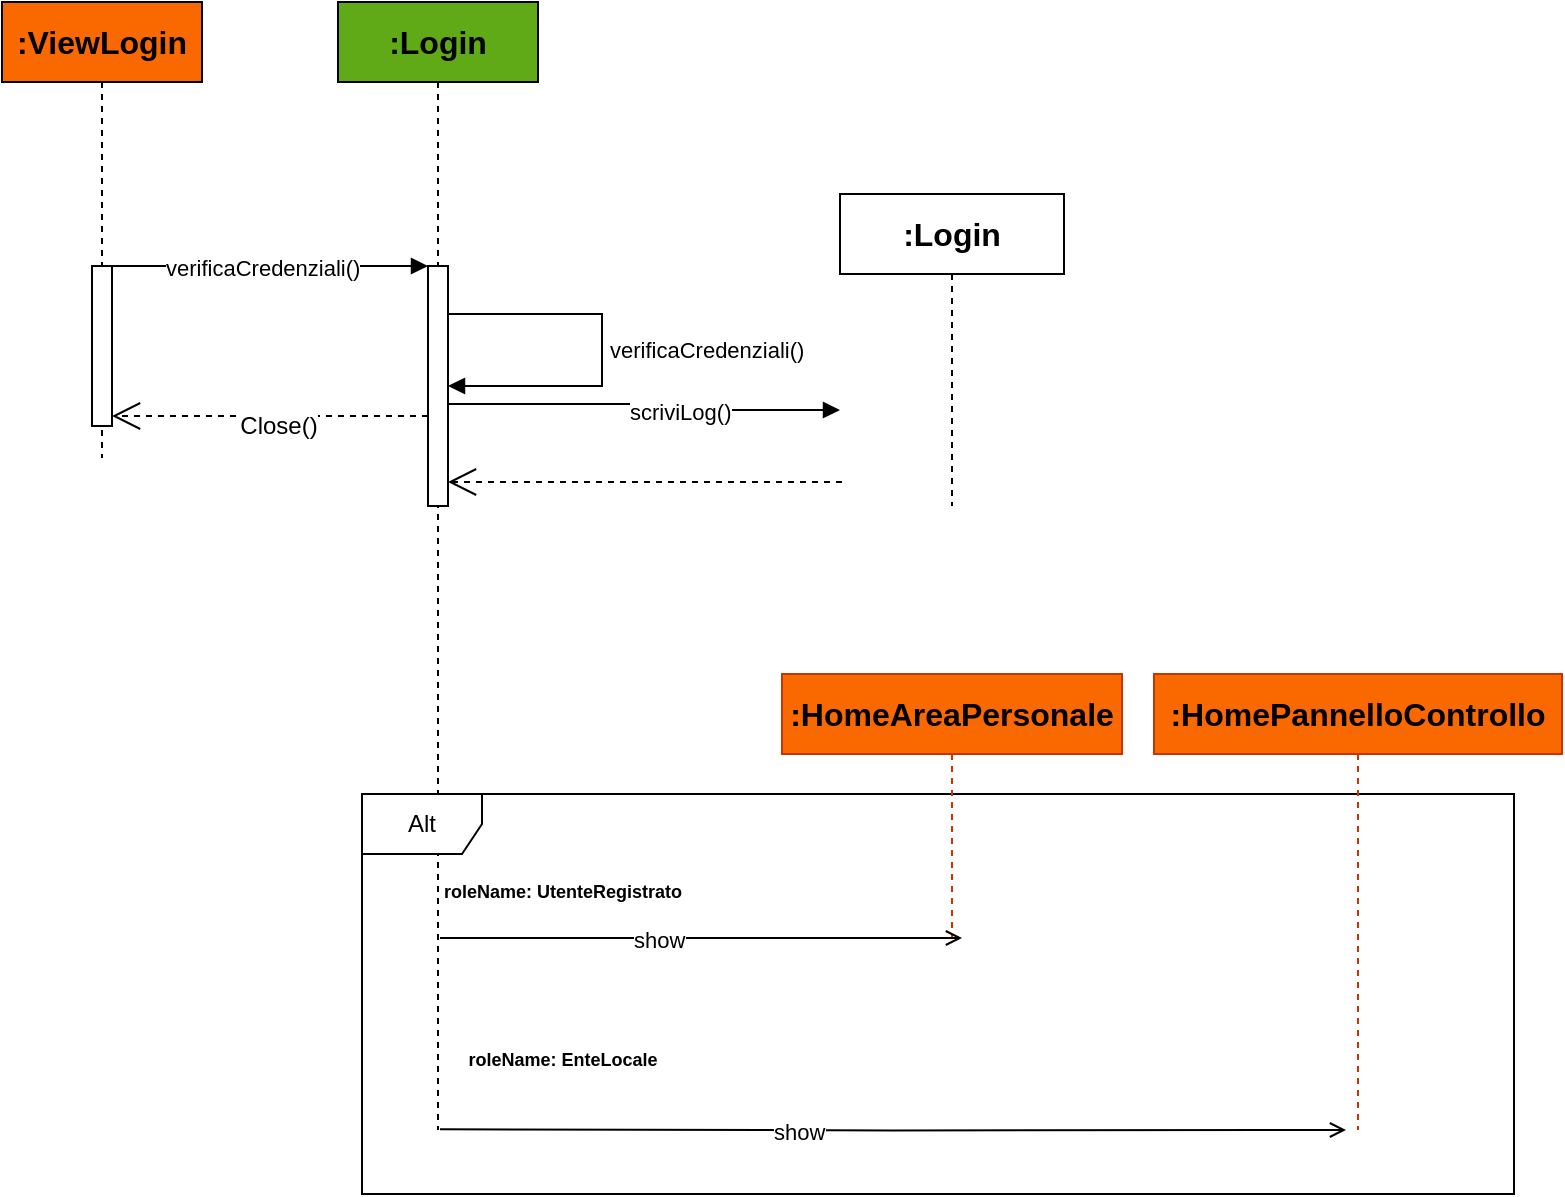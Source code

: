 <mxfile version="27.0.9">
  <diagram name="Pagina-1" id="0V4gxsG0Uc7V6atv6pii">
    <mxGraphModel dx="1042" dy="722" grid="1" gridSize="12" guides="1" tooltips="1" connect="1" arrows="1" fold="1" page="1" pageScale="1" pageWidth="827" pageHeight="1169" math="0" shadow="0">
      <root>
        <mxCell id="0" />
        <mxCell id="1" parent="0" />
        <mxCell id="u3fZA9bNuohXF1SgQUcr-5" value=":ViewLogin" style="shape=umlLifeline;perimeter=lifelinePerimeter;whiteSpace=wrap;html=1;container=1;dropTarget=0;collapsible=0;recursiveResize=0;outlineConnect=0;portConstraint=eastwest;newEdgeStyle={&quot;curved&quot;:0,&quot;rounded&quot;:0};fillColor=#fa6800;fontColor=#000000;strokeColor=light-dark(#000000,#E96B12);fontSize=16;fontStyle=1;labelBorderColor=none;perimeterSpacing=0;gradientColor=none;fillStyle=solid;shadow=0;rounded=0;glass=0;strokeWidth=1;" parent="1" vertex="1">
          <mxGeometry x="24" y="360" width="100" height="228" as="geometry" />
        </mxCell>
        <mxCell id="u3fZA9bNuohXF1SgQUcr-4" value="" style="html=1;points=[[0,0,0,0,5],[0,1,0,0,-5],[1,0,0,0,5],[1,1,0,0,-5]];perimeter=orthogonalPerimeter;outlineConnect=0;targetShapes=umlLifeline;portConstraint=eastwest;newEdgeStyle={&quot;curved&quot;:0,&quot;rounded&quot;:0};fillColor=default;strokeColor=light-dark(#000000,#E96B12);" parent="u3fZA9bNuohXF1SgQUcr-5" vertex="1">
          <mxGeometry x="45" y="132" width="10" height="80" as="geometry" />
        </mxCell>
        <mxCell id="u3fZA9bNuohXF1SgQUcr-7" value=":Login" style="shape=umlLifeline;whiteSpace=wrap;html=1;container=1;dropTarget=0;collapsible=0;recursiveResize=0;outlineConnect=0;portConstraint=eastwest;newEdgeStyle={&quot;curved&quot;:0,&quot;rounded&quot;:0};fillColor=light-dark(#60A917,#00CC00);fontColor=#000000;strokeColor=light-dark(#000105,#00CC00);points=[[0,0,0,0,5],[0,1,0,0,-5],[1,0,0,0,5],[1,1,0,0,-5]];perimeter=rectanglePerimeter;targetShapes=umlLifeline;participant=label;fontStyle=1;fontSize=16;" parent="1" vertex="1">
          <mxGeometry x="192" y="360" width="100" height="564" as="geometry" />
        </mxCell>
        <mxCell id="r0Xz2cJp1GwxHfEGbQWo-5" value="" style="html=1;points=[[0,0,0,0,5],[0,1,0,0,-5],[1,0,0,0,5],[1,1,0,0,-5]];perimeter=orthogonalPerimeter;outlineConnect=0;targetShapes=umlLifeline;portConstraint=eastwest;newEdgeStyle={&quot;curved&quot;:0,&quot;rounded&quot;:0};" parent="u3fZA9bNuohXF1SgQUcr-7" vertex="1">
          <mxGeometry x="45" y="132" width="10" height="120" as="geometry" />
        </mxCell>
        <mxCell id="r0Xz2cJp1GwxHfEGbQWo-6" value="verificaCredenziali()" style="html=1;align=left;spacingLeft=2;endArrow=block;rounded=0;edgeStyle=orthogonalEdgeStyle;curved=0;rounded=0;" parent="u3fZA9bNuohXF1SgQUcr-7" source="r0Xz2cJp1GwxHfEGbQWo-5" target="r0Xz2cJp1GwxHfEGbQWo-5" edge="1">
          <mxGeometry relative="1" as="geometry">
            <mxPoint x="60" y="156" as="sourcePoint" />
            <Array as="points">
              <mxPoint x="132" y="156" />
              <mxPoint x="132" y="192" />
            </Array>
          </mxGeometry>
        </mxCell>
        <mxCell id="u3fZA9bNuohXF1SgQUcr-9" value=":Login" style="shape=umlLifeline;whiteSpace=wrap;html=1;container=1;dropTarget=0;collapsible=0;recursiveResize=0;outlineConnect=0;portConstraint=eastwest;newEdgeStyle={&quot;curved&quot;:0,&quot;rounded&quot;:0};points=[[0,0,0,0,5],[0,1,0,0,-5],[1,0,0,0,5],[1,1,0,0,-5]];perimeter=rectanglePerimeter;targetShapes=umlLifeline;participant=label;fontStyle=1;fontSize=16;" parent="1" vertex="1">
          <mxGeometry x="443" y="456" width="112" height="156" as="geometry" />
        </mxCell>
        <mxCell id="u3fZA9bNuohXF1SgQUcr-11" value="verificaCredenziali()" style="endArrow=block;endFill=1;html=1;edgeStyle=orthogonalEdgeStyle;align=left;verticalAlign=top;rounded=0;" parent="1" source="u3fZA9bNuohXF1SgQUcr-4" edge="1">
          <mxGeometry x="-0.681" y="12" relative="1" as="geometry">
            <mxPoint x="60" y="492" as="sourcePoint" />
            <mxPoint x="237" y="492" as="targetPoint" />
            <Array as="points">
              <mxPoint x="144" y="492" />
              <mxPoint x="144" y="492" />
            </Array>
            <mxPoint as="offset" />
          </mxGeometry>
        </mxCell>
        <mxCell id="u3fZA9bNuohXF1SgQUcr-13" value="" style="endArrow=open;dashed=1;endFill=0;endSize=12;html=1;rounded=0;entryX=1;entryY=1;entryDx=0;entryDy=-5;entryPerimeter=0;" parent="1" target="u3fZA9bNuohXF1SgQUcr-4" edge="1">
          <mxGeometry width="160" relative="1" as="geometry">
            <mxPoint x="237" y="567" as="sourcePoint" />
            <mxPoint x="132" y="576" as="targetPoint" />
          </mxGeometry>
        </mxCell>
        <mxCell id="u3fZA9bNuohXF1SgQUcr-14" value="Close()" style="edgeLabel;html=1;align=center;verticalAlign=middle;resizable=0;points=[];rotation=0;fontSize=12;" parent="u3fZA9bNuohXF1SgQUcr-13" vertex="1" connectable="0">
          <mxGeometry x="0.542" y="2" relative="1" as="geometry">
            <mxPoint x="47" y="3" as="offset" />
          </mxGeometry>
        </mxCell>
        <mxCell id="u3fZA9bNuohXF1SgQUcr-25" value="scriviLog()" style="endArrow=block;endFill=1;html=1;edgeStyle=orthogonalEdgeStyle;align=left;verticalAlign=top;rounded=0;" parent="1" target="u3fZA9bNuohXF1SgQUcr-9" edge="1">
          <mxGeometry x="-0.11" y="9" relative="1" as="geometry">
            <mxPoint x="247" y="561" as="sourcePoint" />
            <mxPoint x="444.0" y="552" as="targetPoint" />
            <Array as="points">
              <mxPoint x="346" y="561" />
              <mxPoint x="346" y="564" />
            </Array>
            <mxPoint as="offset" />
          </mxGeometry>
        </mxCell>
        <mxCell id="u3fZA9bNuohXF1SgQUcr-27" value="" style="endArrow=open;dashed=1;endFill=0;endSize=12;html=1;rounded=0;" parent="1" edge="1">
          <mxGeometry width="160" relative="1" as="geometry">
            <mxPoint x="444" y="600" as="sourcePoint" />
            <mxPoint x="247" y="600" as="targetPoint" />
          </mxGeometry>
        </mxCell>
        <mxCell id="u3fZA9bNuohXF1SgQUcr-29" value="Alt" style="shape=umlFrame;whiteSpace=wrap;html=1;pointerEvents=0;" parent="1" vertex="1">
          <mxGeometry x="204" y="756" width="576" height="200" as="geometry" />
        </mxCell>
        <mxCell id="u3fZA9bNuohXF1SgQUcr-30" value=":HomeAreaPersonale" style="shape=umlLifeline;whiteSpace=wrap;html=1;container=1;dropTarget=0;collapsible=0;recursiveResize=0;outlineConnect=0;portConstraint=eastwest;newEdgeStyle={&quot;curved&quot;:0,&quot;rounded&quot;:0};fillColor=#fa6800;fontColor=#000000;strokeColor=#C73500;points=[[0,0,0,0,5],[0,1,0,0,-5],[1,0,0,0,5],[1,1,0,0,-5]];perimeter=rectanglePerimeter;targetShapes=umlLifeline;participant=label;fontStyle=1;fontSize=16;" parent="1" vertex="1">
          <mxGeometry x="414" y="696" width="170" height="132" as="geometry" />
        </mxCell>
        <mxCell id="u3fZA9bNuohXF1SgQUcr-31" value=":HomePannelloControllo" style="shape=umlLifeline;whiteSpace=wrap;html=1;container=1;dropTarget=0;collapsible=0;recursiveResize=0;outlineConnect=0;portConstraint=eastwest;newEdgeStyle={&quot;curved&quot;:0,&quot;rounded&quot;:0};fillColor=#fa6800;fontColor=#000000;strokeColor=#C73500;points=[[0,0,0,0,5],[0,1,0,0,-5],[1,0,0,0,5],[1,1,0,0,-5]];perimeter=rectanglePerimeter;targetShapes=umlLifeline;participant=label;fontStyle=1;fontSize=16;" parent="1" vertex="1">
          <mxGeometry x="600" y="696" width="204" height="228" as="geometry" />
        </mxCell>
        <mxCell id="u3fZA9bNuohXF1SgQUcr-33" value="roleName: UtenteRegistrato" style="text;align=center;fontStyle=1;verticalAlign=middle;spacingLeft=3;spacingRight=3;strokeColor=none;rotatable=0;points=[[0,0.5],[1,0.5]];portConstraint=eastwest;html=1;fontSize=9;" parent="1" vertex="1">
          <mxGeometry x="264" y="792" width="80" height="26" as="geometry" />
        </mxCell>
        <mxCell id="u3fZA9bNuohXF1SgQUcr-34" value="roleName: EnteLocale" style="text;align=center;fontStyle=1;verticalAlign=middle;spacingLeft=3;spacingRight=3;strokeColor=none;rotatable=0;points=[[0,0.5],[1,0.5]];portConstraint=eastwest;html=1;fontSize=9;" parent="1" vertex="1">
          <mxGeometry x="264" y="876" width="80" height="26" as="geometry" />
        </mxCell>
        <mxCell id="u3fZA9bNuohXF1SgQUcr-35" value="show" style="endArrow=open;endFill=0;html=1;edgeStyle=orthogonalEdgeStyle;align=left;verticalAlign=top;rounded=0;" parent="1" edge="1">
          <mxGeometry x="-0.273" y="12" relative="1" as="geometry">
            <mxPoint x="243" y="828" as="sourcePoint" />
            <mxPoint x="504" y="828" as="targetPoint" />
            <mxPoint as="offset" />
          </mxGeometry>
        </mxCell>
        <mxCell id="u3fZA9bNuohXF1SgQUcr-38" value="show" style="endArrow=open;endFill=0;html=1;edgeStyle=orthogonalEdgeStyle;align=left;verticalAlign=top;rounded=0;" parent="1" edge="1">
          <mxGeometry x="-0.273" y="12" relative="1" as="geometry">
            <mxPoint x="243" y="923.67" as="sourcePoint" />
            <mxPoint x="696" y="924" as="targetPoint" />
            <mxPoint as="offset" />
          </mxGeometry>
        </mxCell>
      </root>
    </mxGraphModel>
  </diagram>
</mxfile>
